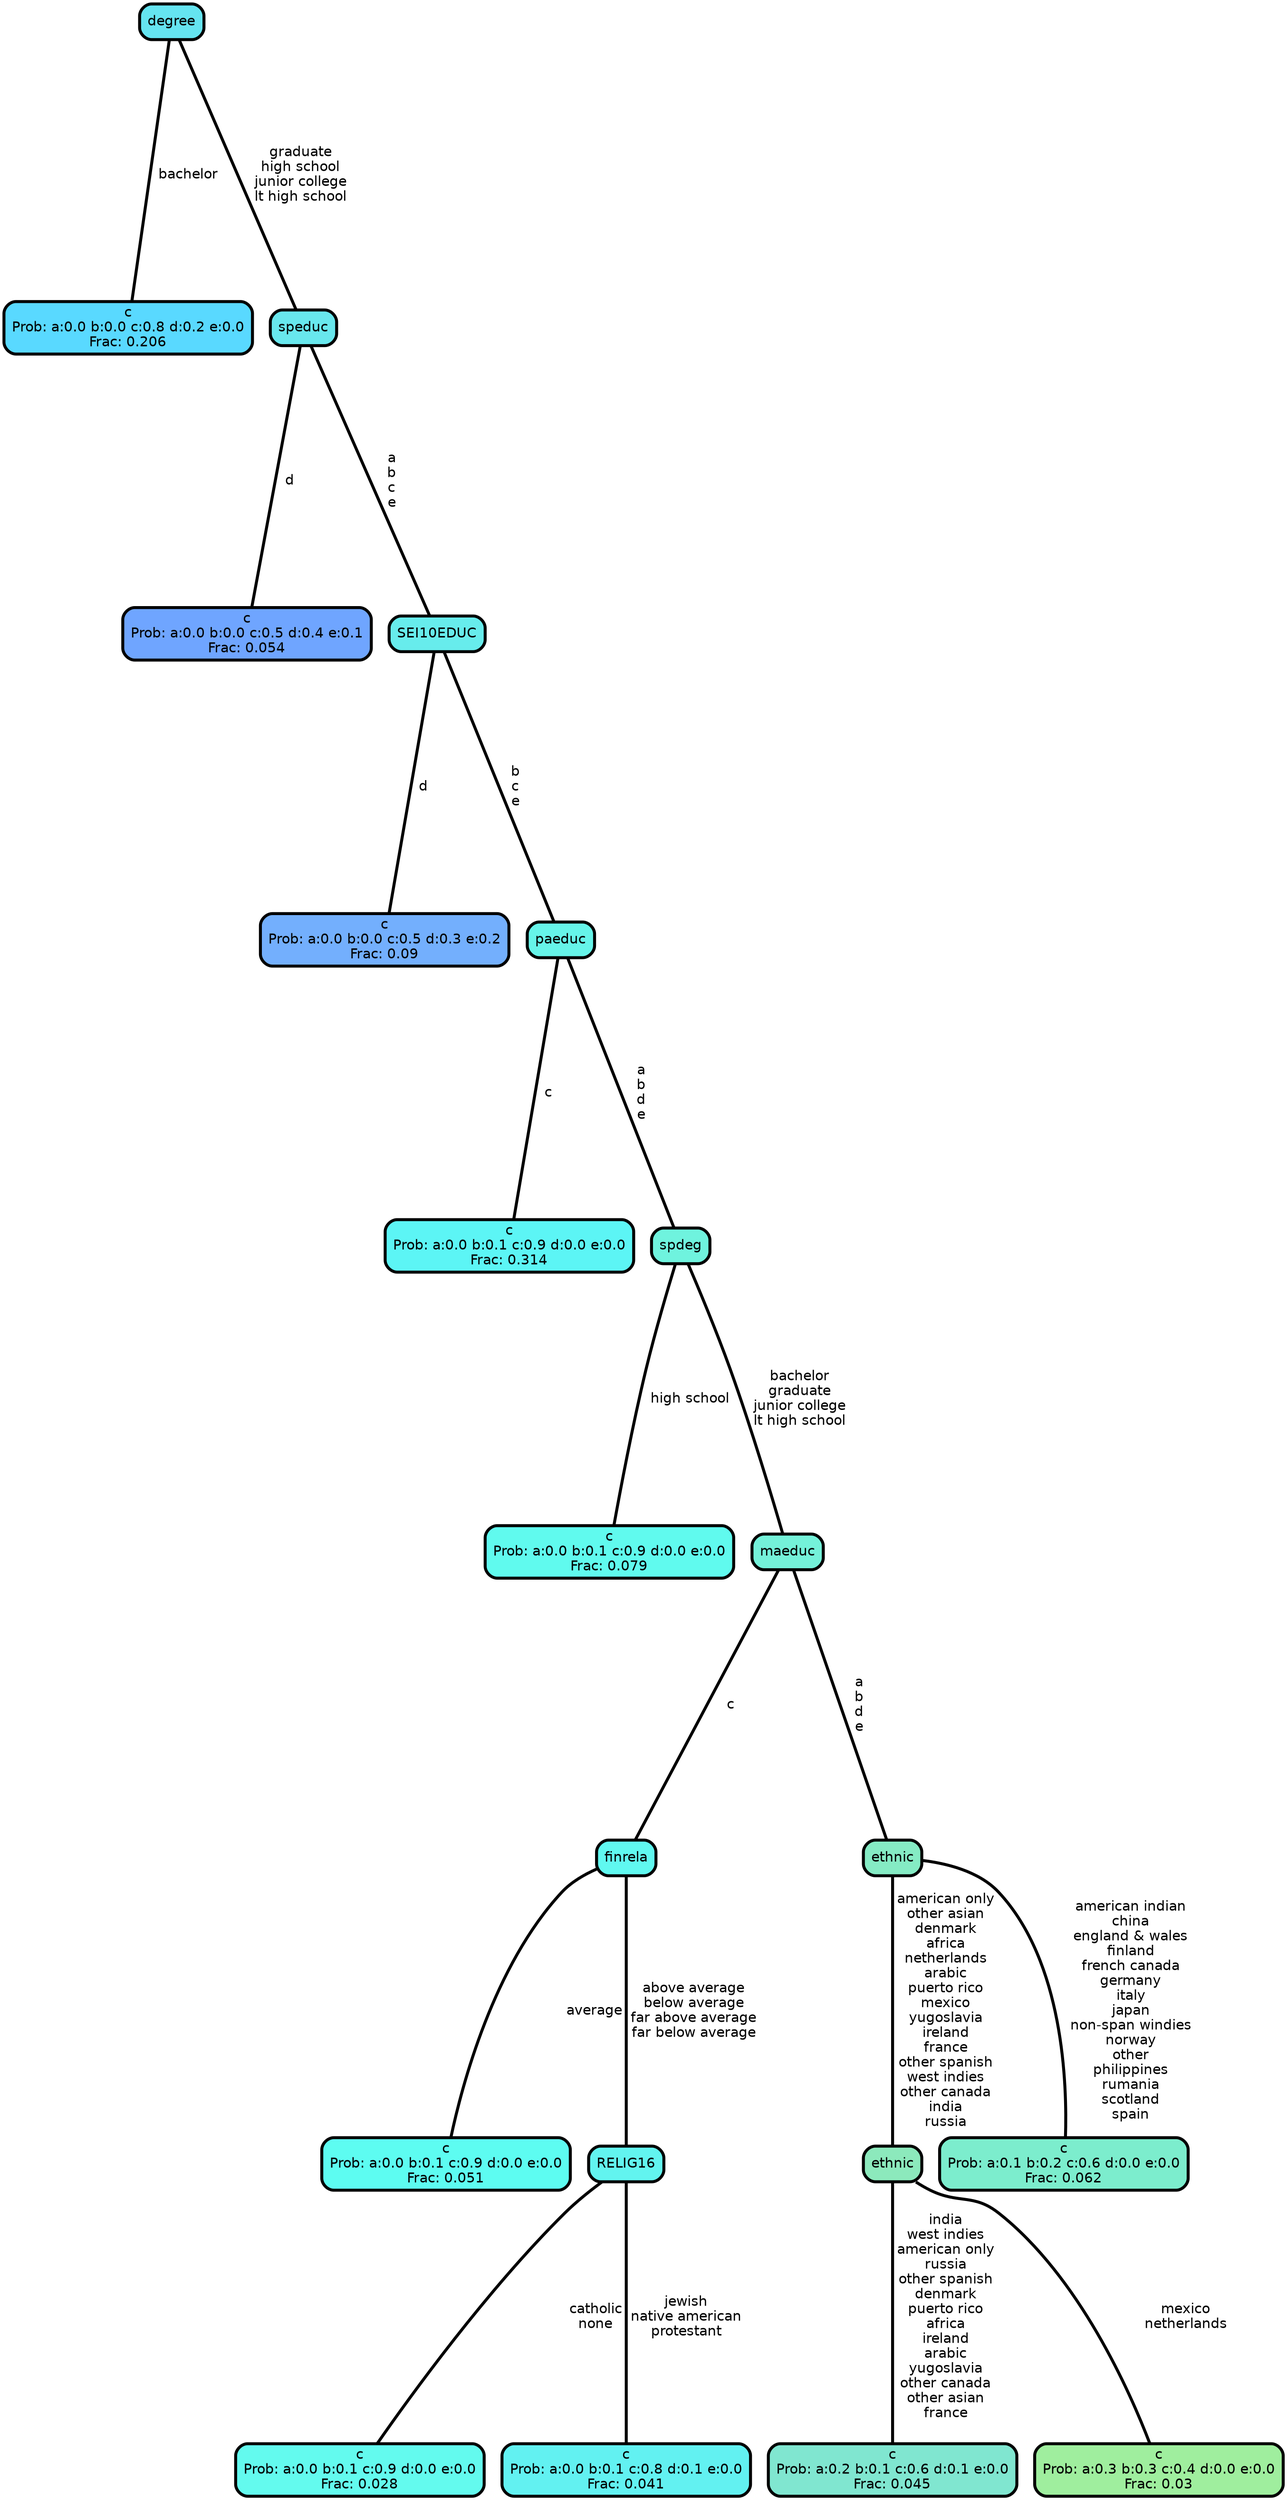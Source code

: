 graph Tree {
node [shape=box, style="filled, rounded",color="black",penwidth="3",fontcolor="black",                 fontname=helvetica] ;
graph [ranksep="0 equally", splines=straight,                 bgcolor=transparent, dpi=200] ;
edge [fontname=helvetica, color=black] ;
0 [label="c
Prob: a:0.0 b:0.0 c:0.8 d:0.2 e:0.0
Frac: 0.206", fillcolor="#59d9ff"] ;
1 [label="degree", fillcolor="#65e4f0"] ;
2 [label="c
Prob: a:0.0 b:0.0 c:0.5 d:0.4 e:0.1
Frac: 0.054", fillcolor="#6fa5ff"] ;
3 [label="speduc", fillcolor="#68e7ed"] ;
4 [label="c
Prob: a:0.0 b:0.0 c:0.5 d:0.3 e:0.2
Frac: 0.09", fillcolor="#73affd"] ;
5 [label="SEI10EDUC", fillcolor="#67ecec"] ;
6 [label="c
Prob: a:0.0 b:0.1 c:0.9 d:0.0 e:0.0
Frac: 0.314", fillcolor="#5cf5f5"] ;
7 [label="paeduc", fillcolor="#66f4e9"] ;
8 [label="c
Prob: a:0.0 b:0.1 c:0.9 d:0.0 e:0.0
Frac: 0.079", fillcolor="#60faee"] ;
9 [label="spdeg", fillcolor="#6ff3de"] ;
10 [label="c
Prob: a:0.0 b:0.1 c:0.9 d:0.0 e:0.0
Frac: 0.051", fillcolor="#5dfcf1"] ;
11 [label="finrela", fillcolor="#60f8f0"] ;
12 [label="c
Prob: a:0.0 b:0.1 c:0.9 d:0.0 e:0.0
Frac: 0.028", fillcolor="#63faee"] ;
13 [label="RELIG16", fillcolor="#62f4ef"] ;
14 [label="c
Prob: a:0.0 b:0.1 c:0.8 d:0.1 e:0.0
Frac: 0.041", fillcolor="#62f1f1"] ;
15 [label="maeduc", fillcolor="#74f1d9"] ;
16 [label="c
Prob: a:0.2 b:0.1 c:0.6 d:0.1 e:0.0
Frac: 0.045", fillcolor="#80e6d0"] ;
17 [label="ethnic", fillcolor="#8ce9bc"] ;
18 [label="c
Prob: a:0.3 b:0.3 c:0.4 d:0.0 e:0.0
Frac: 0.03", fillcolor="#9fee9e"] ;
19 [label="ethnic", fillcolor="#85ebc4"] ;
20 [label="c
Prob: a:0.1 b:0.2 c:0.6 d:0.0 e:0.0
Frac: 0.062", fillcolor="#7cedcd"] ;
1 -- 0 [label=" bachelor",penwidth=3] ;
1 -- 3 [label=" graduate\n high school\n junior college\n lt high school",penwidth=3] ;
3 -- 2 [label=" d",penwidth=3] ;
3 -- 5 [label=" a\n b\n c\n e",penwidth=3] ;
5 -- 4 [label=" d",penwidth=3] ;
5 -- 7 [label=" b\n c\n e",penwidth=3] ;
7 -- 6 [label=" c",penwidth=3] ;
7 -- 9 [label=" a\n b\n d\n e",penwidth=3] ;
9 -- 8 [label=" high school",penwidth=3] ;
9 -- 15 [label=" bachelor\n graduate\n junior college\n lt high school",penwidth=3] ;
11 -- 10 [label=" average",penwidth=3] ;
11 -- 13 [label=" above average\n below average\n far above average\n far below average",penwidth=3] ;
13 -- 12 [label=" catholic\n none",penwidth=3] ;
13 -- 14 [label=" jewish\n native american\n protestant",penwidth=3] ;
15 -- 11 [label=" c",penwidth=3] ;
15 -- 19 [label=" a\n b\n d\n e",penwidth=3] ;
17 -- 16 [label=" india\n west indies\n american only\n russia\n other spanish\n denmark\n puerto rico\n africa\n ireland\n arabic\n yugoslavia\n other canada\n other asian\n france",penwidth=3] ;
17 -- 18 [label=" mexico\n netherlands",penwidth=3] ;
19 -- 17 [label=" american only\n other asian\n denmark\n africa\n netherlands\n arabic\n puerto rico\n mexico\n yugoslavia\n ireland\n france\n other spanish\n west indies\n other canada\n india\n russia",penwidth=3] ;
19 -- 20 [label=" american indian\n china\n england & wales\n finland\n french canada\n germany\n italy\n japan\n non-span windies\n norway\n other\n philippines\n rumania\n scotland\n spain",penwidth=3] ;
{rank = same;}}